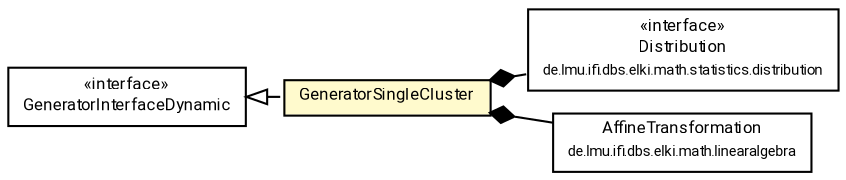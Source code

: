 #!/usr/local/bin/dot
#
# Class diagram 
# Generated by UMLGraph version R5_7_2-60-g0e99a6 (http://www.spinellis.gr/umlgraph/)
#

digraph G {
	graph [fontnames="svg"]
	edge [fontname="Roboto",fontsize=7,labelfontname="Roboto",labelfontsize=7,color="black"];
	node [fontname="Roboto",fontcolor="black",fontsize=8,shape=plaintext,margin=0,width=0,height=0];
	nodesep=0.15;
	ranksep=0.25;
	rankdir=LR;
	// de.lmu.ifi.dbs.elki.math.statistics.distribution.Distribution
	c4748957 [label=<<table title="de.lmu.ifi.dbs.elki.math.statistics.distribution.Distribution" border="0" cellborder="1" cellspacing="0" cellpadding="2" href="../../../math/statistics/distribution/Distribution.html" target="_parent">
		<tr><td><table border="0" cellspacing="0" cellpadding="1">
		<tr><td align="center" balign="center"> &#171;interface&#187; </td></tr>
		<tr><td align="center" balign="center"> <font face="Roboto">Distribution</font> </td></tr>
		<tr><td align="center" balign="center"> <font face="Roboto" point-size="7.0">de.lmu.ifi.dbs.elki.math.statistics.distribution</font> </td></tr>
		</table></td></tr>
		</table>>, URL="../../../math/statistics/distribution/Distribution.html"];
	// de.lmu.ifi.dbs.elki.math.linearalgebra.AffineTransformation
	c4749169 [label=<<table title="de.lmu.ifi.dbs.elki.math.linearalgebra.AffineTransformation" border="0" cellborder="1" cellspacing="0" cellpadding="2" href="../../../math/linearalgebra/AffineTransformation.html" target="_parent">
		<tr><td><table border="0" cellspacing="0" cellpadding="1">
		<tr><td align="center" balign="center"> <font face="Roboto">AffineTransformation</font> </td></tr>
		<tr><td align="center" balign="center"> <font face="Roboto" point-size="7.0">de.lmu.ifi.dbs.elki.math.linearalgebra</font> </td></tr>
		</table></td></tr>
		</table>>, URL="../../../math/linearalgebra/AffineTransformation.html"];
	// de.lmu.ifi.dbs.elki.data.synthetic.bymodel.GeneratorSingleCluster
	c4749436 [label=<<table title="de.lmu.ifi.dbs.elki.data.synthetic.bymodel.GeneratorSingleCluster" border="0" cellborder="1" cellspacing="0" cellpadding="2" bgcolor="lemonChiffon" href="GeneratorSingleCluster.html" target="_parent">
		<tr><td><table border="0" cellspacing="0" cellpadding="1">
		<tr><td align="center" balign="center"> <font face="Roboto">GeneratorSingleCluster</font> </td></tr>
		</table></td></tr>
		</table>>, URL="GeneratorSingleCluster.html"];
	// de.lmu.ifi.dbs.elki.data.synthetic.bymodel.GeneratorInterfaceDynamic
	c4749442 [label=<<table title="de.lmu.ifi.dbs.elki.data.synthetic.bymodel.GeneratorInterfaceDynamic" border="0" cellborder="1" cellspacing="0" cellpadding="2" href="GeneratorInterfaceDynamic.html" target="_parent">
		<tr><td><table border="0" cellspacing="0" cellpadding="1">
		<tr><td align="center" balign="center"> &#171;interface&#187; </td></tr>
		<tr><td align="center" balign="center"> <font face="Roboto">GeneratorInterfaceDynamic</font> </td></tr>
		</table></td></tr>
		</table>>, URL="GeneratorInterfaceDynamic.html"];
	// de.lmu.ifi.dbs.elki.data.synthetic.bymodel.GeneratorSingleCluster implements de.lmu.ifi.dbs.elki.data.synthetic.bymodel.GeneratorInterfaceDynamic
	c4749442 -> c4749436 [arrowtail=empty,style=dashed,dir=back,weight=9];
	// de.lmu.ifi.dbs.elki.data.synthetic.bymodel.GeneratorSingleCluster composed de.lmu.ifi.dbs.elki.math.statistics.distribution.Distribution
	c4749436 -> c4748957 [arrowhead=none,arrowtail=diamond,dir=back,weight=6];
	// de.lmu.ifi.dbs.elki.data.synthetic.bymodel.GeneratorSingleCluster composed de.lmu.ifi.dbs.elki.math.linearalgebra.AffineTransformation
	c4749436 -> c4749169 [arrowhead=none,arrowtail=diamond,dir=back,weight=6];
}


